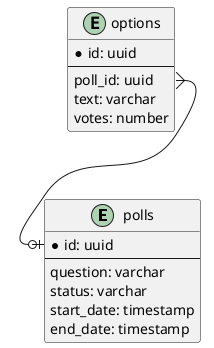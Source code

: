 @startuml

entity polls{
    *id: uuid
    --
    question: varchar
    status: varchar
    start_date: timestamp
    end_date: timestamp
}

entity options{
    *id: uuid
    --
    poll_id: uuid
    text: varchar
    votes: number
}

' polls|o--|| options : contém
options::poll_id }--o| polls::id
@enduml